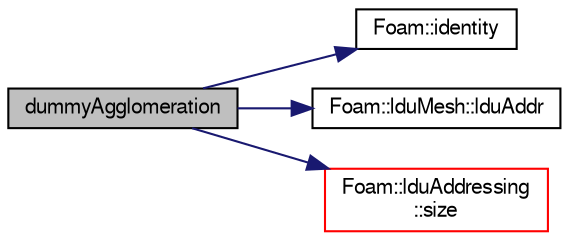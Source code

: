 digraph "dummyAgglomeration"
{
  bgcolor="transparent";
  edge [fontname="FreeSans",fontsize="10",labelfontname="FreeSans",labelfontsize="10"];
  node [fontname="FreeSans",fontsize="10",shape=record];
  rankdir="LR";
  Node0 [label="dummyAgglomeration",height=0.2,width=0.4,color="black", fillcolor="grey75", style="filled", fontcolor="black"];
  Node0 -> Node1 [color="midnightblue",fontsize="10",style="solid",fontname="FreeSans"];
  Node1 [label="Foam::identity",height=0.2,width=0.4,color="black",URL="$a21124.html#a36af96cb841435845fffb4fe69208490",tooltip="Create identity map (map[i] == i) of given length. "];
  Node0 -> Node2 [color="midnightblue",fontsize="10",style="solid",fontname="FreeSans"];
  Node2 [label="Foam::lduMesh::lduAddr",height=0.2,width=0.4,color="black",URL="$a27126.html#af9d1b76b0bf69742df5ae6ea9ccdc729",tooltip="Return ldu addressing. "];
  Node0 -> Node3 [color="midnightblue",fontsize="10",style="solid",fontname="FreeSans"];
  Node3 [label="Foam::lduAddressing\l::size",height=0.2,width=0.4,color="red",URL="$a26850.html#a9facbf0a118d395c89884e45a5ca4e4b",tooltip="Return number of equations. "];
}
